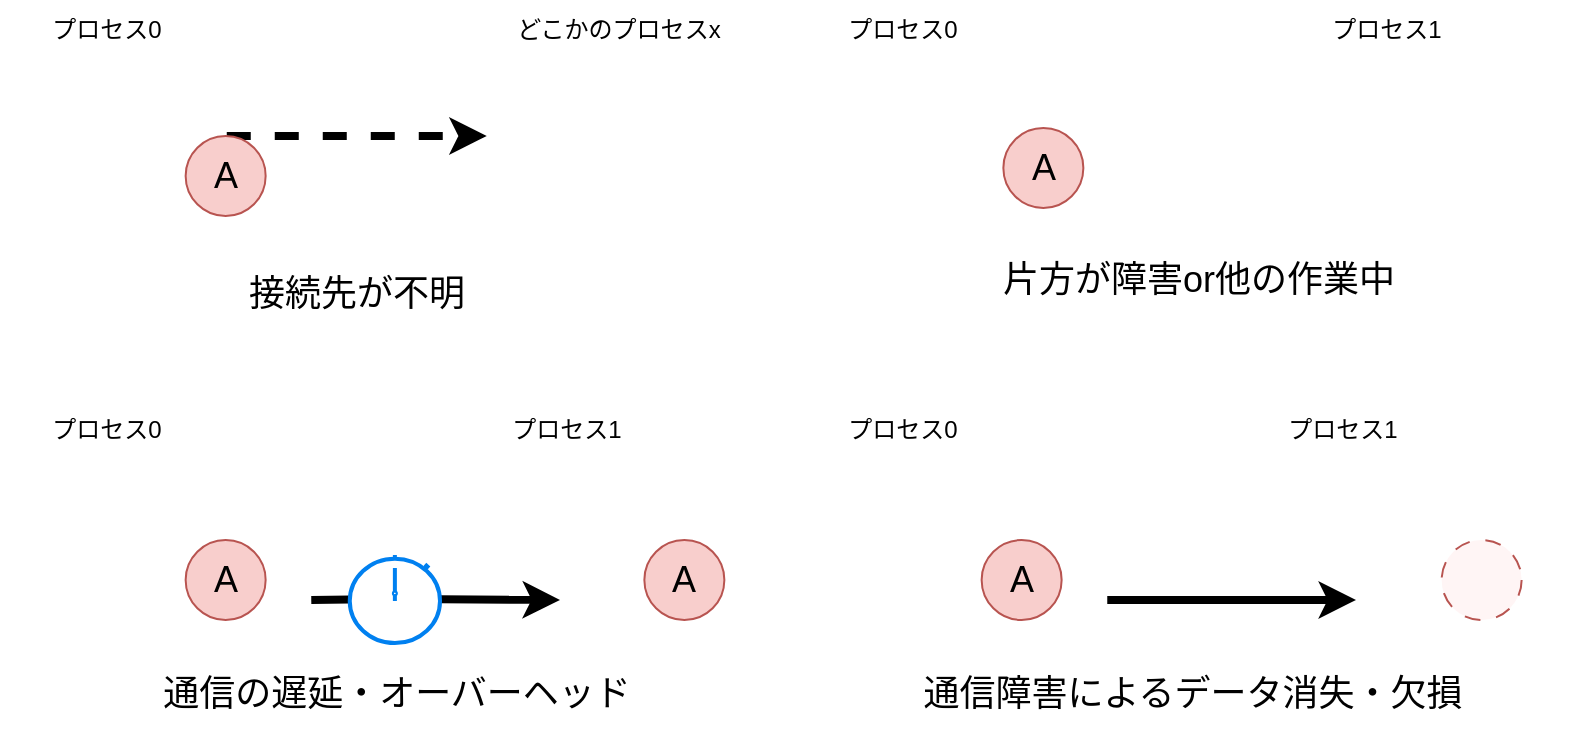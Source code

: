 <mxfile version="20.8.13" type="device" pages="4"><diagram id="jkxOW5OBFgTLdx18t-ik" name="01_2processes"><mxGraphModel dx="817" dy="892" grid="1" gridSize="10" guides="1" tooltips="1" connect="1" arrows="1" fold="1" page="1" pageScale="1" pageWidth="827" pageHeight="1169" math="0" shadow="0"><root><mxCell id="0"/><mxCell id="1" parent="0"/><mxCell id="Fo3773RPHn0couBRuoZH-44" value="" style="shape=image;verticalLabelPosition=bottom;labelBackgroundColor=default;verticalAlign=top;aspect=fixed;imageAspect=0;image=https://4.bp.blogspot.com/-fOz_SdxQkLU/V9vBS1YzKqI/AAAAAAAA93A/DM0P8RydbXcI0SguBMnyBGUZ6KZApWDWACLcB/s800/cooking_zaru_take.png;" parent="1" vertex="1"><mxGeometry x="747.36" y="295" width="85.63" height="69" as="geometry"/></mxCell><mxCell id="S7vmnDqB3cK3-87c3b9E-17" value="" style="shape=image;verticalLabelPosition=bottom;labelBackgroundColor=default;verticalAlign=top;aspect=fixed;imageAspect=0;image=https://2.bp.blogspot.com/-fP-T5roXUCE/WLjrBVPmw1I/AAAAAAABCSQ/vTBkBsPyQQMOihY_8hOl183KozSaSshigCLcB/s300/character_shikaku3.png;" parent="1" vertex="1"><mxGeometry x="448.87" y="60" width="105" height="70" as="geometry"/></mxCell><mxCell id="S7vmnDqB3cK3-87c3b9E-18" value="" style="shape=image;verticalLabelPosition=bottom;labelBackgroundColor=default;verticalAlign=top;aspect=fixed;imageAspect=0;image=https://1.bp.blogspot.com/-eJGNGE4u8LA/UsZuCAMuehI/AAAAAAAAc2c/QQ5eBSC2Ey0/s800/mark_batsu.png;" parent="1" vertex="1"><mxGeometry x="448.87" y="50" width="55" height="55" as="geometry"/></mxCell><mxCell id="S7vmnDqB3cK3-87c3b9E-19" value="" style="shape=image;verticalLabelPosition=bottom;labelBackgroundColor=default;verticalAlign=top;aspect=fixed;imageAspect=0;image=https://4.bp.blogspot.com/-srD3nWRcOLA/WLjrBjNSBkI/AAAAAAABCSU/dWOeWkemO1Y5pgLo-w_pn7yMbahYwbPHgCLcB/s300/character_shikaku4.png;" parent="1" vertex="1"><mxGeometry x="690.49" y="60" width="105" height="70" as="geometry"/></mxCell><mxCell id="S7vmnDqB3cK3-87c3b9E-20" value="" style="shape=image;verticalLabelPosition=bottom;labelBackgroundColor=default;verticalAlign=top;aspect=fixed;imageAspect=0;image=https://tsukatte.com/wp-content/uploads/2020/03/bikkuri-hatena.png;" parent="1" vertex="1"><mxGeometry x="682.25" y="40" width="43.24" height="40" as="geometry"/></mxCell><mxCell id="S7vmnDqB3cK3-87c3b9E-23" value="片方が障害or他の作業中" style="text;html=1;align=center;verticalAlign=middle;resizable=0;points=[];autosize=1;strokeColor=none;fillColor=none;fontSize=18;" parent="1" vertex="1"><mxGeometry x="538.87" y="150" width="220" height="40" as="geometry"/></mxCell><mxCell id="Fo3773RPHn0couBRuoZH-11" value="" style="shape=image;verticalLabelPosition=bottom;labelBackgroundColor=default;verticalAlign=top;aspect=fixed;imageAspect=0;image=https://4.bp.blogspot.com/-fOz_SdxQkLU/V9vBS1YzKqI/AAAAAAAA93A/DM0P8RydbXcI0SguBMnyBGUZ6KZApWDWACLcB/s800/cooking_zaru_take.png;fontStyle=1" parent="1" vertex="1"><mxGeometry x="528.87" y="94" width="85.63" height="69" as="geometry"/></mxCell><mxCell id="Fo3773RPHn0couBRuoZH-16" value="" style="shape=image;verticalLabelPosition=bottom;labelBackgroundColor=default;verticalAlign=top;aspect=fixed;imageAspect=0;image=https://4.bp.blogspot.com/-fOz_SdxQkLU/V9vBS1YzKqI/AAAAAAAA93A/DM0P8RydbXcI0SguBMnyBGUZ6KZApWDWACLcB/s800/cooking_zaru_take.png;fontStyle=1" parent="1" vertex="1"><mxGeometry x="773.87" y="94" width="68.26" height="55" as="geometry"/></mxCell><mxCell id="Fo3773RPHn0couBRuoZH-20" value="" style="group" parent="1" vertex="1" connectable="0"><mxGeometry x="306.62" y="30" width="117.5" height="100" as="geometry"/></mxCell><mxCell id="Fo3773RPHn0couBRuoZH-21" value="" style="shape=image;verticalLabelPosition=bottom;labelBackgroundColor=default;verticalAlign=top;aspect=fixed;imageAspect=0;image=https://4.bp.blogspot.com/-IQr_PVoR5eE/WLjrA_5WPWI/AAAAAAABCSI/wzAGLG3bGwMH4ntSsyNCLWP2LKqlk8rYgCLcB/s300/character_shikaku1.png;" parent="Fo3773RPHn0couBRuoZH-20" vertex="1"><mxGeometry y="30" width="105" height="70" as="geometry"/></mxCell><mxCell id="Fo3773RPHn0couBRuoZH-22" value="どこかのプロセスx" style="text;html=1;align=center;verticalAlign=middle;resizable=0;points=[];autosize=1;strokeColor=none;fillColor=none;" parent="Fo3773RPHn0couBRuoZH-20" vertex="1"><mxGeometry x="-12.5" width="130" height="30" as="geometry"/></mxCell><mxCell id="Fo3773RPHn0couBRuoZH-23" value="" style="shape=image;verticalLabelPosition=bottom;labelBackgroundColor=default;verticalAlign=top;aspect=fixed;imageAspect=0;image=https://4.bp.blogspot.com/-IQr_PVoR5eE/WLjrA_5WPWI/AAAAAAABCSI/wzAGLG3bGwMH4ntSsyNCLWP2LKqlk8rYgCLcB/s300/character_shikaku1.png;" parent="1" vertex="1"><mxGeometry x="50" y="60" width="105" height="70" as="geometry"/></mxCell><mxCell id="Fo3773RPHn0couBRuoZH-24" value="プロセス0" style="text;html=1;align=center;verticalAlign=middle;resizable=0;points=[];autosize=1;strokeColor=none;fillColor=none;" parent="1" vertex="1"><mxGeometry x="62.5" y="30" width="80" height="30" as="geometry"/></mxCell><mxCell id="Fo3773RPHn0couBRuoZH-25" value="" style="endArrow=classic;html=1;rounded=0;strokeWidth=4;fontSize=18;dashed=1;" parent="1" edge="1"><mxGeometry width="50" height="50" relative="1" as="geometry"><mxPoint x="163.38" y="98" as="sourcePoint"/><mxPoint x="293.38" y="98" as="targetPoint"/></mxGeometry></mxCell><mxCell id="Fo3773RPHn0couBRuoZH-26" value="" style="shape=image;html=1;verticalAlign=top;verticalLabelPosition=bottom;labelBackgroundColor=#ffffff;imageAspect=0;aspect=fixed;image=https://cdn1.iconfinder.com/data/icons/iconoir-vol-3/24/question-mark-128.png;strokeWidth=1;fontSize=18;fillColor=#f20707;fontColor=#FF0000;" parent="1" vertex="1"><mxGeometry x="204.38" y="50" width="48" height="48" as="geometry"/></mxCell><mxCell id="Fo3773RPHn0couBRuoZH-27" value="接続先が不明" style="text;html=1;align=center;verticalAlign=middle;resizable=0;points=[];autosize=1;strokeColor=none;fillColor=none;fontSize=18;" parent="1" vertex="1"><mxGeometry x="163.38" y="157" width="130" height="40" as="geometry"/></mxCell><mxCell id="Fo3773RPHn0couBRuoZH-28" value="" style="shape=image;verticalLabelPosition=bottom;labelBackgroundColor=default;verticalAlign=top;aspect=fixed;imageAspect=0;image=https://4.bp.blogspot.com/-fOz_SdxQkLU/V9vBS1YzKqI/AAAAAAAA93A/DM0P8RydbXcI0SguBMnyBGUZ6KZApWDWACLcB/s800/cooking_zaru_take.png;fontStyle=1" parent="1" vertex="1"><mxGeometry x="120" y="98" width="85.63" height="69" as="geometry"/></mxCell><mxCell id="Fo3773RPHn0couBRuoZH-29" value="&lt;font style=&quot;font-size: 18px;&quot;&gt;A&lt;/font&gt;" style="ellipse;whiteSpace=wrap;html=1;aspect=fixed;fillColor=#f8cecc;strokeColor=#b85450;" parent="1" vertex="1"><mxGeometry x="142.82" y="98" width="40" height="40" as="geometry"/></mxCell><mxCell id="Fo3773RPHn0couBRuoZH-31" value="" style="group" parent="1" vertex="1" connectable="0"><mxGeometry x="448" y="230" width="105" height="100" as="geometry"/></mxCell><mxCell id="Fo3773RPHn0couBRuoZH-32" value="" style="shape=image;verticalLabelPosition=bottom;labelBackgroundColor=default;verticalAlign=top;aspect=fixed;imageAspect=0;image=https://4.bp.blogspot.com/-IQr_PVoR5eE/WLjrA_5WPWI/AAAAAAABCSI/wzAGLG3bGwMH4ntSsyNCLWP2LKqlk8rYgCLcB/s300/character_shikaku1.png;" parent="Fo3773RPHn0couBRuoZH-31" vertex="1"><mxGeometry y="30" width="105" height="70" as="geometry"/></mxCell><mxCell id="Fo3773RPHn0couBRuoZH-33" value="プロセス0" style="text;html=1;align=center;verticalAlign=middle;resizable=0;points=[];autosize=1;strokeColor=none;fillColor=none;" parent="Fo3773RPHn0couBRuoZH-31" vertex="1"><mxGeometry x="12.5" width="80" height="30" as="geometry"/></mxCell><mxCell id="Fo3773RPHn0couBRuoZH-34" value="" style="group" parent="1" vertex="1" connectable="0"><mxGeometry x="668" y="230" width="105" height="100" as="geometry"/></mxCell><mxCell id="Fo3773RPHn0couBRuoZH-35" value="" style="shape=image;verticalLabelPosition=bottom;labelBackgroundColor=default;verticalAlign=top;aspect=fixed;imageAspect=0;image=https://4.bp.blogspot.com/-IQr_PVoR5eE/WLjrA_5WPWI/AAAAAAABCSI/wzAGLG3bGwMH4ntSsyNCLWP2LKqlk8rYgCLcB/s300/character_shikaku1.png;" parent="Fo3773RPHn0couBRuoZH-34" vertex="1"><mxGeometry y="30" width="105" height="70" as="geometry"/></mxCell><mxCell id="Fo3773RPHn0couBRuoZH-36" value="プロセス1" style="text;html=1;align=center;verticalAlign=middle;resizable=0;points=[];autosize=1;strokeColor=none;fillColor=none;" parent="Fo3773RPHn0couBRuoZH-34" vertex="1"><mxGeometry x="12.5" width="80" height="30" as="geometry"/></mxCell><mxCell id="Fo3773RPHn0couBRuoZH-37" value="" style="shape=image;verticalLabelPosition=bottom;labelBackgroundColor=default;verticalAlign=top;aspect=fixed;imageAspect=0;image=https://4.bp.blogspot.com/-fOz_SdxQkLU/V9vBS1YzKqI/AAAAAAAA93A/DM0P8RydbXcI0SguBMnyBGUZ6KZApWDWACLcB/s800/cooking_zaru_take.png;" parent="1" vertex="1"><mxGeometry x="518" y="300" width="85.63" height="69" as="geometry"/></mxCell><mxCell id="Fo3773RPHn0couBRuoZH-38" value="&lt;font style=&quot;font-size: 18px;&quot;&gt;A&lt;/font&gt;" style="ellipse;whiteSpace=wrap;html=1;aspect=fixed;fillColor=#f8cecc;strokeColor=#b85450;" parent="1" vertex="1"><mxGeometry x="540.82" y="300" width="40" height="40" as="geometry"/></mxCell><mxCell id="Fo3773RPHn0couBRuoZH-39" value="" style="endArrow=classic;html=1;rounded=0;strokeWidth=4;fontSize=18;" parent="1" edge="1"><mxGeometry width="50" height="50" relative="1" as="geometry"><mxPoint x="603.63" y="330" as="sourcePoint"/><mxPoint x="728" y="330" as="targetPoint"/></mxGeometry></mxCell><mxCell id="Fo3773RPHn0couBRuoZH-40" value="" style="ellipse;whiteSpace=wrap;html=1;aspect=fixed;fillColor=#fff5f5;strokeColor=#b85450;dashed=1;dashPattern=8 8;strokeWidth=1;" parent="1" vertex="1"><mxGeometry x="770.82" y="300" width="40" height="40" as="geometry"/></mxCell><mxCell id="Fo3773RPHn0couBRuoZH-42" value="" style="shape=image;verticalLabelPosition=bottom;labelBackgroundColor=default;verticalAlign=top;aspect=fixed;imageAspect=0;image=https://1.bp.blogspot.com/-eJGNGE4u8LA/UsZuCAMuehI/AAAAAAAAc2c/QQ5eBSC2Ey0/s800/mark_batsu.png;" parent="1" vertex="1"><mxGeometry x="618" y="302" width="55" height="55" as="geometry"/></mxCell><mxCell id="Fo3773RPHn0couBRuoZH-43" value="通信障害によるデータ消失・欠損" style="text;html=1;align=center;verticalAlign=middle;resizable=0;points=[];autosize=1;strokeColor=none;fillColor=none;fontSize=18;" parent="1" vertex="1"><mxGeometry x="500.5" y="357" width="290" height="40" as="geometry"/></mxCell><mxCell id="NhX91i333Dy2X0aNqJeb-1" value="" style="shape=image;verticalLabelPosition=bottom;labelBackgroundColor=default;verticalAlign=top;aspect=fixed;imageAspect=0;image=https://4.bp.blogspot.com/-fOz_SdxQkLU/V9vBS1YzKqI/AAAAAAAA93A/DM0P8RydbXcI0SguBMnyBGUZ6KZApWDWACLcB/s800/cooking_zaru_take.png;" vertex="1" parent="1"><mxGeometry x="349.36" y="295" width="85.63" height="69" as="geometry"/></mxCell><mxCell id="NhX91i333Dy2X0aNqJeb-2" value="" style="group" vertex="1" connectable="0" parent="1"><mxGeometry x="50" y="230" width="105" height="100" as="geometry"/></mxCell><mxCell id="NhX91i333Dy2X0aNqJeb-3" value="" style="shape=image;verticalLabelPosition=bottom;labelBackgroundColor=default;verticalAlign=top;aspect=fixed;imageAspect=0;image=https://4.bp.blogspot.com/-IQr_PVoR5eE/WLjrA_5WPWI/AAAAAAABCSI/wzAGLG3bGwMH4ntSsyNCLWP2LKqlk8rYgCLcB/s300/character_shikaku1.png;" vertex="1" parent="NhX91i333Dy2X0aNqJeb-2"><mxGeometry y="30" width="105" height="70" as="geometry"/></mxCell><mxCell id="NhX91i333Dy2X0aNqJeb-4" value="プロセス0" style="text;html=1;align=center;verticalAlign=middle;resizable=0;points=[];autosize=1;strokeColor=none;fillColor=none;" vertex="1" parent="NhX91i333Dy2X0aNqJeb-2"><mxGeometry x="12.5" width="80" height="30" as="geometry"/></mxCell><mxCell id="NhX91i333Dy2X0aNqJeb-8" value="" style="shape=image;verticalLabelPosition=bottom;labelBackgroundColor=default;verticalAlign=top;aspect=fixed;imageAspect=0;image=https://4.bp.blogspot.com/-fOz_SdxQkLU/V9vBS1YzKqI/AAAAAAAA93A/DM0P8RydbXcI0SguBMnyBGUZ6KZApWDWACLcB/s800/cooking_zaru_take.png;" vertex="1" parent="1"><mxGeometry x="120" y="300" width="85.63" height="69" as="geometry"/></mxCell><mxCell id="NhX91i333Dy2X0aNqJeb-9" value="&lt;font style=&quot;font-size: 18px;&quot;&gt;A&lt;/font&gt;" style="ellipse;whiteSpace=wrap;html=1;aspect=fixed;fillColor=#f8cecc;strokeColor=#b85450;" vertex="1" parent="1"><mxGeometry x="142.82" y="300" width="40" height="40" as="geometry"/></mxCell><mxCell id="NhX91i333Dy2X0aNqJeb-10" value="" style="endArrow=classic;html=1;rounded=0;strokeWidth=4;fontSize=18;startArrow=none;" edge="1" parent="1" source="NhX91i333Dy2X0aNqJeb-15"><mxGeometry width="50" height="50" relative="1" as="geometry"><mxPoint x="205.63" y="330" as="sourcePoint"/><mxPoint x="330" y="330" as="targetPoint"/></mxGeometry></mxCell><mxCell id="NhX91i333Dy2X0aNqJeb-13" value="通信の遅延・オーバーヘッド" style="text;html=1;align=center;verticalAlign=middle;resizable=0;points=[];autosize=1;strokeColor=none;fillColor=none;fontSize=18;" vertex="1" parent="1"><mxGeometry x="117.5" y="357" width="260" height="40" as="geometry"/></mxCell><mxCell id="NhX91i333Dy2X0aNqJeb-14" value="&lt;font style=&quot;font-size: 18px;&quot;&gt;A&lt;/font&gt;" style="ellipse;whiteSpace=wrap;html=1;aspect=fixed;fillColor=#f8cecc;strokeColor=#b85450;" vertex="1" parent="1"><mxGeometry x="372.18" y="300" width="40" height="40" as="geometry"/></mxCell><mxCell id="NhX91i333Dy2X0aNqJeb-16" value="" style="endArrow=none;html=1;rounded=0;strokeWidth=4;fontSize=18;" edge="1" parent="1" target="NhX91i333Dy2X0aNqJeb-15"><mxGeometry width="50" height="50" relative="1" as="geometry"><mxPoint x="205.63" y="330" as="sourcePoint"/><mxPoint x="330" y="330" as="targetPoint"/></mxGeometry></mxCell><mxCell id="NhX91i333Dy2X0aNqJeb-15" value="" style="html=1;verticalLabelPosition=bottom;align=center;labelBackgroundColor=#ffffff;verticalAlign=top;strokeWidth=2;strokeColor=#0080F0;shadow=0;dashed=0;shape=mxgraph.ios7.icons.stopwatch;" vertex="1" parent="1"><mxGeometry x="224.88" y="307.45" width="45.12" height="44.1" as="geometry"/></mxCell><mxCell id="NhX91i333Dy2X0aNqJeb-17" value="" style="shape=image;verticalLabelPosition=bottom;labelBackgroundColor=default;verticalAlign=top;aspect=fixed;imageAspect=0;image=https://2.bp.blogspot.com/-fP-T5roXUCE/WLjrBVPmw1I/AAAAAAABCSQ/vTBkBsPyQQMOihY_8hOl183KozSaSshigCLcB/s300/character_shikaku3.png;" vertex="1" parent="1"><mxGeometry x="280" y="256" width="105" height="70" as="geometry"/></mxCell><mxCell id="NhX91i333Dy2X0aNqJeb-18" value="プロセス1" style="text;html=1;align=center;verticalAlign=middle;resizable=0;points=[];autosize=1;strokeColor=none;fillColor=none;" vertex="1" parent="1"><mxGeometry x="293.38" y="230" width="80" height="30" as="geometry"/></mxCell><mxCell id="NhX91i333Dy2X0aNqJeb-19" value="プロセス1" style="text;html=1;align=center;verticalAlign=middle;resizable=0;points=[];autosize=1;strokeColor=none;fillColor=none;" vertex="1" parent="1"><mxGeometry x="702.99" y="30" width="80" height="30" as="geometry"/></mxCell><mxCell id="NhX91i333Dy2X0aNqJeb-20" value="プロセス0" style="text;html=1;align=center;verticalAlign=middle;resizable=0;points=[];autosize=1;strokeColor=none;fillColor=none;" vertex="1" parent="1"><mxGeometry x="461.37" y="30" width="80" height="30" as="geometry"/></mxCell><mxCell id="NhX91i333Dy2X0aNqJeb-21" value="&lt;font style=&quot;font-size: 18px;&quot;&gt;A&lt;/font&gt;" style="ellipse;whiteSpace=wrap;html=1;aspect=fixed;fillColor=#f8cecc;strokeColor=#b85450;" vertex="1" parent="1"><mxGeometry x="551.68" y="94" width="40" height="40" as="geometry"/></mxCell></root></mxGraphModel></diagram><diagram name="ROS2による解決" id="UB7PwZrCR1AH4jsnfsy8"><mxGraphModel dx="817" dy="892" grid="1" gridSize="10" guides="1" tooltips="1" connect="1" arrows="1" fold="1" page="1" pageScale="1" pageWidth="827" pageHeight="1169" math="0" shadow="0"><root><mxCell id="BQ0QB4D8jPyf2MWlcDgp-0"/><mxCell id="BQ0QB4D8jPyf2MWlcDgp-1" parent="BQ0QB4D8jPyf2MWlcDgp-0"/><mxCell id="GDJxIofh1jXQy40BNlwj-23" value="" style="shape=image;verticalLabelPosition=bottom;labelBackgroundColor=default;verticalAlign=top;aspect=fixed;imageAspect=0;image=https://4.bp.blogspot.com/-fOz_SdxQkLU/V9vBS1YzKqI/AAAAAAAA93A/DM0P8RydbXcI0SguBMnyBGUZ6KZApWDWACLcB/s800/cooking_zaru_take.png;fontStyle=1" vertex="1" parent="BQ0QB4D8jPyf2MWlcDgp-1"><mxGeometry x="528.87" y="88" width="85.63" height="69" as="geometry"/></mxCell><mxCell id="GDJxIofh1jXQy40BNlwj-15" value="" style="shape=image;verticalLabelPosition=bottom;labelBackgroundColor=default;verticalAlign=top;aspect=fixed;imageAspect=0;image=https://4.bp.blogspot.com/-IQr_PVoR5eE/WLjrA_5WPWI/AAAAAAABCSI/wzAGLG3bGwMH4ntSsyNCLWP2LKqlk8rYgCLcB/s300/character_shikaku1.png;" vertex="1" parent="BQ0QB4D8jPyf2MWlcDgp-1"><mxGeometry x="490.88" y="250" width="105" height="70" as="geometry"/></mxCell><mxCell id="BQ0QB4D8jPyf2MWlcDgp-7" value="Executorsによる&lt;br&gt;非同期な処理" style="text;html=1;align=center;verticalAlign=middle;resizable=0;points=[];autosize=1;strokeColor=none;fillColor=none;fontSize=18;" vertex="1" parent="BQ0QB4D8jPyf2MWlcDgp-1"><mxGeometry x="571.37" y="147" width="160" height="60" as="geometry"/></mxCell><mxCell id="BQ0QB4D8jPyf2MWlcDgp-8" value="" style="shape=image;verticalLabelPosition=bottom;labelBackgroundColor=default;verticalAlign=top;aspect=fixed;imageAspect=0;image=https://4.bp.blogspot.com/-fOz_SdxQkLU/V9vBS1YzKqI/AAAAAAAA93A/DM0P8RydbXcI0SguBMnyBGUZ6KZApWDWACLcB/s800/cooking_zaru_take.png;fontStyle=1" vertex="1" parent="BQ0QB4D8jPyf2MWlcDgp-1"><mxGeometry x="352.5" y="88" width="85.63" height="69" as="geometry"/></mxCell><mxCell id="BQ0QB4D8jPyf2MWlcDgp-9" value="" style="shape=image;verticalLabelPosition=bottom;labelBackgroundColor=default;verticalAlign=top;aspect=fixed;imageAspect=0;image=https://4.bp.blogspot.com/-fOz_SdxQkLU/V9vBS1YzKqI/AAAAAAAA93A/DM0P8RydbXcI0SguBMnyBGUZ6KZApWDWACLcB/s800/cooking_zaru_take.png;fontStyle=1" vertex="1" parent="BQ0QB4D8jPyf2MWlcDgp-1"><mxGeometry x="633.99" y="80" width="62.05" height="50" as="geometry"/></mxCell><mxCell id="BQ0QB4D8jPyf2MWlcDgp-10" value="" style="group" vertex="1" connectable="0" parent="BQ0QB4D8jPyf2MWlcDgp-1"><mxGeometry x="272.5" y="30" width="117.5" height="100" as="geometry"/></mxCell><mxCell id="BQ0QB4D8jPyf2MWlcDgp-11" value="" style="shape=image;verticalLabelPosition=bottom;labelBackgroundColor=default;verticalAlign=top;aspect=fixed;imageAspect=0;image=https://4.bp.blogspot.com/-IQr_PVoR5eE/WLjrA_5WPWI/AAAAAAABCSI/wzAGLG3bGwMH4ntSsyNCLWP2LKqlk8rYgCLcB/s300/character_shikaku1.png;" vertex="1" parent="BQ0QB4D8jPyf2MWlcDgp-10"><mxGeometry y="30" width="105" height="70" as="geometry"/></mxCell><mxCell id="BQ0QB4D8jPyf2MWlcDgp-12" value="どこかのプロセスx" style="text;html=1;align=center;verticalAlign=middle;resizable=0;points=[];autosize=1;strokeColor=none;fillColor=none;" vertex="1" parent="BQ0QB4D8jPyf2MWlcDgp-10"><mxGeometry x="-12.5" width="130" height="30" as="geometry"/></mxCell><mxCell id="BQ0QB4D8jPyf2MWlcDgp-13" value="" style="shape=image;verticalLabelPosition=bottom;labelBackgroundColor=default;verticalAlign=top;aspect=fixed;imageAspect=0;image=https://4.bp.blogspot.com/-IQr_PVoR5eE/WLjrA_5WPWI/AAAAAAABCSI/wzAGLG3bGwMH4ntSsyNCLWP2LKqlk8rYgCLcB/s300/character_shikaku1.png;" vertex="1" parent="BQ0QB4D8jPyf2MWlcDgp-1"><mxGeometry x="50" y="60" width="105" height="70" as="geometry"/></mxCell><mxCell id="BQ0QB4D8jPyf2MWlcDgp-14" value="プロセス0" style="text;html=1;align=center;verticalAlign=middle;resizable=0;points=[];autosize=1;strokeColor=none;fillColor=none;" vertex="1" parent="BQ0QB4D8jPyf2MWlcDgp-1"><mxGeometry x="62.5" y="30" width="80" height="30" as="geometry"/></mxCell><mxCell id="BQ0QB4D8jPyf2MWlcDgp-15" value="" style="endArrow=classic;html=1;rounded=0;strokeWidth=4;fontSize=18;" edge="1" parent="BQ0QB4D8jPyf2MWlcDgp-1"><mxGeometry width="50" height="50" relative="1" as="geometry"><mxPoint x="163.38" y="98" as="sourcePoint"/><mxPoint x="270" y="98" as="targetPoint"/></mxGeometry></mxCell><mxCell id="BQ0QB4D8jPyf2MWlcDgp-16" value="" style="shape=image;html=1;verticalAlign=top;verticalLabelPosition=bottom;labelBackgroundColor=#ffffff;imageAspect=0;aspect=fixed;image=https://cdn1.iconfinder.com/data/icons/iconoir-vol-3/24/question-mark-128.png;strokeWidth=1;fontSize=18;fillColor=#f20707;fontColor=#FF0000;" vertex="1" parent="BQ0QB4D8jPyf2MWlcDgp-1"><mxGeometry x="204.38" y="50" width="48" height="48" as="geometry"/></mxCell><mxCell id="BQ0QB4D8jPyf2MWlcDgp-17" value="タグ名で通信を管理" style="text;html=1;align=center;verticalAlign=middle;resizable=0;points=[];autosize=1;strokeColor=none;fillColor=none;fontSize=18;" vertex="1" parent="BQ0QB4D8jPyf2MWlcDgp-1"><mxGeometry x="140" y="157" width="190" height="40" as="geometry"/></mxCell><mxCell id="BQ0QB4D8jPyf2MWlcDgp-18" value="" style="shape=image;verticalLabelPosition=bottom;labelBackgroundColor=default;verticalAlign=top;aspect=fixed;imageAspect=0;image=https://4.bp.blogspot.com/-fOz_SdxQkLU/V9vBS1YzKqI/AAAAAAAA93A/DM0P8RydbXcI0SguBMnyBGUZ6KZApWDWACLcB/s800/cooking_zaru_take.png;fontStyle=1" vertex="1" parent="BQ0QB4D8jPyf2MWlcDgp-1"><mxGeometry x="120" y="98" width="85.63" height="69" as="geometry"/></mxCell><mxCell id="BQ0QB4D8jPyf2MWlcDgp-19" value="&lt;font style=&quot;font-size: 18px;&quot;&gt;A&lt;/font&gt;" style="ellipse;whiteSpace=wrap;html=1;aspect=fixed;fillColor=#f8cecc;strokeColor=#b85450;" vertex="1" parent="BQ0QB4D8jPyf2MWlcDgp-1"><mxGeometry x="142.82" y="98" width="40" height="40" as="geometry"/></mxCell><mxCell id="BQ0QB4D8jPyf2MWlcDgp-32" value="" style="shape=image;verticalLabelPosition=bottom;labelBackgroundColor=default;verticalAlign=top;aspect=fixed;imageAspect=0;image=https://4.bp.blogspot.com/-fOz_SdxQkLU/V9vBS1YzKqI/AAAAAAAA93A/DM0P8RydbXcI0SguBMnyBGUZ6KZApWDWACLcB/s800/cooking_zaru_take.png;" vertex="1" parent="BQ0QB4D8jPyf2MWlcDgp-1"><mxGeometry x="559.36" y="285" width="85.63" height="69" as="geometry"/></mxCell><mxCell id="BQ0QB4D8jPyf2MWlcDgp-33" value="" style="group" vertex="1" connectable="0" parent="BQ0QB4D8jPyf2MWlcDgp-1"><mxGeometry x="260" y="220" width="105" height="100" as="geometry"/></mxCell><mxCell id="BQ0QB4D8jPyf2MWlcDgp-34" value="" style="shape=image;verticalLabelPosition=bottom;labelBackgroundColor=default;verticalAlign=top;aspect=fixed;imageAspect=0;image=https://4.bp.blogspot.com/-IQr_PVoR5eE/WLjrA_5WPWI/AAAAAAABCSI/wzAGLG3bGwMH4ntSsyNCLWP2LKqlk8rYgCLcB/s300/character_shikaku1.png;" vertex="1" parent="BQ0QB4D8jPyf2MWlcDgp-33"><mxGeometry y="30" width="105" height="70" as="geometry"/></mxCell><mxCell id="BQ0QB4D8jPyf2MWlcDgp-35" value="プロセス0" style="text;html=1;align=center;verticalAlign=middle;resizable=0;points=[];autosize=1;strokeColor=none;fillColor=none;" vertex="1" parent="BQ0QB4D8jPyf2MWlcDgp-33"><mxGeometry x="12.5" width="80" height="30" as="geometry"/></mxCell><mxCell id="BQ0QB4D8jPyf2MWlcDgp-36" value="" style="shape=image;verticalLabelPosition=bottom;labelBackgroundColor=default;verticalAlign=top;aspect=fixed;imageAspect=0;image=https://4.bp.blogspot.com/-fOz_SdxQkLU/V9vBS1YzKqI/AAAAAAAA93A/DM0P8RydbXcI0SguBMnyBGUZ6KZApWDWACLcB/s800/cooking_zaru_take.png;" vertex="1" parent="BQ0QB4D8jPyf2MWlcDgp-1"><mxGeometry x="330" y="290" width="85.63" height="69" as="geometry"/></mxCell><mxCell id="BQ0QB4D8jPyf2MWlcDgp-37" value="&lt;font style=&quot;font-size: 18px;&quot;&gt;A&lt;/font&gt;" style="ellipse;whiteSpace=wrap;html=1;aspect=fixed;fillColor=#f8cecc;strokeColor=#b85450;" vertex="1" parent="BQ0QB4D8jPyf2MWlcDgp-1"><mxGeometry x="352.82" y="290" width="40" height="40" as="geometry"/></mxCell><mxCell id="BQ0QB4D8jPyf2MWlcDgp-38" value="" style="endArrow=classic;html=1;rounded=0;strokeWidth=4;fontSize=18;startArrow=none;" edge="1" parent="BQ0QB4D8jPyf2MWlcDgp-1"><mxGeometry width="50" height="50" relative="1" as="geometry"><mxPoint x="480" y="319.637" as="sourcePoint"/><mxPoint x="540" y="320" as="targetPoint"/></mxGeometry></mxCell><mxCell id="BQ0QB4D8jPyf2MWlcDgp-39" value="UDPによる通信&lt;br&gt;QoSで通信品質の制御" style="text;html=1;align=center;verticalAlign=middle;resizable=0;points=[];autosize=1;strokeColor=none;fillColor=none;fontSize=18;" vertex="1" parent="BQ0QB4D8jPyf2MWlcDgp-1"><mxGeometry x="357.44" y="349" width="200" height="60" as="geometry"/></mxCell><mxCell id="BQ0QB4D8jPyf2MWlcDgp-40" value="&lt;font style=&quot;font-size: 18px;&quot;&gt;A&lt;/font&gt;" style="ellipse;whiteSpace=wrap;html=1;aspect=fixed;fillColor=#f8cecc;strokeColor=#b85450;" vertex="1" parent="BQ0QB4D8jPyf2MWlcDgp-1"><mxGeometry x="582.18" y="290" width="40" height="40" as="geometry"/></mxCell><mxCell id="BQ0QB4D8jPyf2MWlcDgp-41" value="" style="endArrow=none;html=1;rounded=0;strokeWidth=4;fontSize=18;" edge="1" parent="BQ0QB4D8jPyf2MWlcDgp-1"><mxGeometry width="50" height="50" relative="1" as="geometry"><mxPoint x="415.63" y="320" as="sourcePoint"/><mxPoint x="434.88" y="319.77" as="targetPoint"/></mxGeometry></mxCell><mxCell id="BQ0QB4D8jPyf2MWlcDgp-44" value="プロセス1" style="text;html=1;align=center;verticalAlign=middle;resizable=0;points=[];autosize=1;strokeColor=none;fillColor=none;" vertex="1" parent="BQ0QB4D8jPyf2MWlcDgp-1"><mxGeometry x="503.38" y="220" width="80" height="30" as="geometry"/></mxCell><mxCell id="BQ0QB4D8jPyf2MWlcDgp-46" value="プロセス0" style="text;html=1;align=center;verticalAlign=middle;resizable=0;points=[];autosize=1;strokeColor=none;fillColor=none;" vertex="1" parent="BQ0QB4D8jPyf2MWlcDgp-1"><mxGeometry x="461.37" y="30" width="80" height="30" as="geometry"/></mxCell><mxCell id="BQ0QB4D8jPyf2MWlcDgp-47" value="&lt;font style=&quot;font-size: 18px;&quot;&gt;A&lt;/font&gt;" style="ellipse;whiteSpace=wrap;html=1;aspect=fixed;fillColor=#f8cecc;strokeColor=#b85450;" vertex="1" parent="BQ0QB4D8jPyf2MWlcDgp-1"><mxGeometry x="551.68" y="94" width="40" height="40" as="geometry"/></mxCell><mxCell id="GDJxIofh1jXQy40BNlwj-2" value="" style="group" vertex="1" connectable="0" parent="BQ0QB4D8jPyf2MWlcDgp-1"><mxGeometry x="90.0" y="120.0" width="63.64" height="63.64" as="geometry"/></mxCell><mxCell id="GDJxIofh1jXQy40BNlwj-0" value="" style="aspect=fixed;html=1;points=[];align=center;image;fontSize=12;image=img/lib/azure2/general/Tag.svg;" vertex="1" parent="GDJxIofh1jXQy40BNlwj-2"><mxGeometry x="4.0" y="3.42" width="57.82" height="56.8" as="geometry"/></mxCell><mxCell id="GDJxIofh1jXQy40BNlwj-1" value="&lt;font color=&quot;#ffffff&quot;&gt;&lt;b&gt;タグA&lt;/b&gt;&lt;/font&gt;" style="text;html=1;align=center;verticalAlign=middle;resizable=0;points=[];autosize=1;strokeColor=none;fillColor=none;rotation=-45;" vertex="1" parent="GDJxIofh1jXQy40BNlwj-2"><mxGeometry x="1.82" y="16.82" width="60" height="30" as="geometry"/></mxCell><mxCell id="GDJxIofh1jXQy40BNlwj-4" value="" style="group" vertex="1" connectable="0" parent="BQ0QB4D8jPyf2MWlcDgp-1"><mxGeometry x="319.04" y="115.0" width="63.64" height="63.64" as="geometry"/></mxCell><mxCell id="GDJxIofh1jXQy40BNlwj-5" value="" style="aspect=fixed;html=1;points=[];align=center;image;fontSize=12;image=img/lib/azure2/general/Tag.svg;" vertex="1" parent="GDJxIofh1jXQy40BNlwj-4"><mxGeometry x="4.0" y="3.42" width="57.82" height="56.8" as="geometry"/></mxCell><mxCell id="GDJxIofh1jXQy40BNlwj-6" value="&lt;font color=&quot;#ffffff&quot;&gt;&lt;b&gt;タグA&lt;/b&gt;&lt;/font&gt;" style="text;html=1;align=center;verticalAlign=middle;resizable=0;points=[];autosize=1;strokeColor=none;fillColor=none;rotation=-45;" vertex="1" parent="GDJxIofh1jXQy40BNlwj-4"><mxGeometry x="1.82" y="16.82" width="60" height="30" as="geometry"/></mxCell><mxCell id="GDJxIofh1jXQy40BNlwj-7" value="&lt;font style=&quot;font-size: 18px;&quot;&gt;A&lt;/font&gt;" style="ellipse;whiteSpace=wrap;html=1;aspect=fixed;fillColor=#f8cecc;strokeColor=#b85450;" vertex="1" parent="BQ0QB4D8jPyf2MWlcDgp-1"><mxGeometry x="375.32" y="94" width="40" height="40" as="geometry"/></mxCell><mxCell id="GDJxIofh1jXQy40BNlwj-17" value="&lt;font size=&quot;1&quot; color=&quot;#000000&quot;&gt;&lt;b style=&quot;font-size: 13px;&quot;&gt;Executors&lt;/b&gt;&lt;/font&gt;" style="text;html=1;align=center;verticalAlign=middle;resizable=0;points=[];autosize=1;strokeColor=#d79b00;fillColor=#ffe6cc;" vertex="1" parent="BQ0QB4D8jPyf2MWlcDgp-1"><mxGeometry x="622.18" y="115" width="90" height="30" as="geometry"/></mxCell><mxCell id="GDJxIofh1jXQy40BNlwj-19" value="" style="shape=image;verticalLabelPosition=bottom;labelBackgroundColor=default;verticalAlign=top;aspect=fixed;imageAspect=0;image=https://4.bp.blogspot.com/-IQr_PVoR5eE/WLjrA_5WPWI/AAAAAAABCSI/wzAGLG3bGwMH4ntSsyNCLWP2LKqlk8rYgCLcB/s300/character_shikaku1.png;" vertex="1" parent="BQ0QB4D8jPyf2MWlcDgp-1"><mxGeometry x="712.18" y="64" width="105" height="70" as="geometry"/></mxCell><mxCell id="GDJxIofh1jXQy40BNlwj-21" value="" style="curved=1;endArrow=classic;html=1;rounded=0;fontSize=13;fontColor=#000000;exitX=1;exitY=0.5;exitDx=0;exitDy=0;strokeWidth=3;entryX=0;entryY=0.25;entryDx=0;entryDy=0;" edge="1" parent="BQ0QB4D8jPyf2MWlcDgp-1" target="BQ0QB4D8jPyf2MWlcDgp-9"><mxGeometry width="50" height="50" relative="1" as="geometry"><mxPoint x="553.87" y="95" as="sourcePoint"/><mxPoint x="670" y="70" as="targetPoint"/><Array as="points"><mxPoint x="560" y="60"/><mxPoint x="580" y="40"/><mxPoint x="600" y="50"/><mxPoint x="610" y="60"/><mxPoint x="620" y="70"/></Array></mxGeometry></mxCell><mxCell id="GDJxIofh1jXQy40BNlwj-22" value="" style="shape=image;verticalLabelPosition=bottom;labelBackgroundColor=default;verticalAlign=top;aspect=fixed;imageAspect=0;image=https://4.bp.blogspot.com/-IQr_PVoR5eE/WLjrA_5WPWI/AAAAAAABCSI/wzAGLG3bGwMH4ntSsyNCLWP2LKqlk8rYgCLcB/s300/character_shikaku1.png;" vertex="1" parent="BQ0QB4D8jPyf2MWlcDgp-1"><mxGeometry x="448.87" y="64" width="105" height="70" as="geometry"/></mxCell><mxCell id="GDJxIofh1jXQy40BNlwj-30" value="" style="endArrow=classic;html=1;rounded=0;strokeWidth=3;fontSize=13;fontColor=#000000;dashed=1;dashPattern=1 1;" edge="1" parent="BQ0QB4D8jPyf2MWlcDgp-1"><mxGeometry width="50" height="50" relative="1" as="geometry"><mxPoint x="689.02" y="88" as="sourcePoint"/><mxPoint x="730" y="90" as="targetPoint"/></mxGeometry></mxCell><mxCell id="GDJxIofh1jXQy40BNlwj-31" value="" style="sketch=0;html=1;aspect=fixed;strokeColor=none;shadow=0;align=center;verticalAlign=top;fillColor=#FF3333;shape=mxgraph.gcp2.speed;fontSize=13;fontColor=#000000;" vertex="1" parent="BQ0QB4D8jPyf2MWlcDgp-1"><mxGeometry x="433.75" y="303" width="47.37" height="27" as="geometry"/></mxCell><mxCell id="GDJxIofh1jXQy40BNlwj-33" value="非同期" style="text;html=1;align=center;verticalAlign=middle;resizable=0;points=[];autosize=1;strokeColor=none;fillColor=none;fontSize=13;fontColor=#000000;" vertex="1" parent="BQ0QB4D8jPyf2MWlcDgp-1"><mxGeometry x="660" y="53" width="60" height="30" as="geometry"/></mxCell><mxCell id="GDJxIofh1jXQy40BNlwj-34" value="&lt;font style=&quot;font-size: 18px;&quot;&gt;A&lt;/font&gt;" style="ellipse;whiteSpace=wrap;html=1;aspect=fixed;fillColor=#f8cecc;strokeColor=#b85450;" vertex="1" parent="BQ0QB4D8jPyf2MWlcDgp-1"><mxGeometry x="648.51" y="75" width="33" height="33" as="geometry"/></mxCell><mxCell id="GDJxIofh1jXQy40BNlwj-35" value="fast!" style="text;html=1;align=center;verticalAlign=middle;resizable=0;points=[];autosize=1;strokeColor=none;fillColor=none;fontSize=13;fontColor=#000000;" vertex="1" parent="BQ0QB4D8jPyf2MWlcDgp-1"><mxGeometry x="432.44" y="270" width="50" height="30" as="geometry"/></mxCell><mxCell id="GDJxIofh1jXQy40BNlwj-36" value="受け取った時&lt;br&gt;のみ処理" style="text;html=1;align=center;verticalAlign=middle;resizable=0;points=[];autosize=1;strokeColor=none;fillColor=none;fontSize=13;fontColor=#000000;" vertex="1" parent="BQ0QB4D8jPyf2MWlcDgp-1"><mxGeometry x="712.18" y="10" width="100" height="40" as="geometry"/></mxCell><mxCell id="GDJxIofh1jXQy40BNlwj-39" value="" style="edgeStyle=none;orthogonalLoop=1;jettySize=auto;html=1;rounded=0;strokeWidth=3;fontSize=13;fontColor=#000000;" edge="1" parent="BQ0QB4D8jPyf2MWlcDgp-1"><mxGeometry width="100" relative="1" as="geometry"><mxPoint x="765" y="50" as="sourcePoint"/><mxPoint x="765" y="70" as="targetPoint"/><Array as="points"/></mxGeometry></mxCell></root></mxGraphModel></diagram><diagram id="ELr0pI9ZgmjPVkkBWqdg" name="02_file_split"><mxGraphModel dx="742" dy="461" grid="1" gridSize="10" guides="1" tooltips="1" connect="1" arrows="1" fold="1" page="1" pageScale="1" pageWidth="827" pageHeight="1169" math="0" shadow="0"><root><mxCell id="0"/><mxCell id="1" parent="0"/><mxCell id="sh4JkG0C71J_0mBy2OEX-1" value="" style="shape=image;verticalLabelPosition=bottom;labelBackgroundColor=default;verticalAlign=top;aspect=fixed;imageAspect=0;image=https://4.bp.blogspot.com/-IQr_PVoR5eE/WLjrA_5WPWI/AAAAAAABCSI/wzAGLG3bGwMH4ntSsyNCLWP2LKqlk8rYgCLcB/s300/character_shikaku1.png;" vertex="1" parent="1"><mxGeometry x="50" y="105" width="37.5" height="25" as="geometry"/></mxCell><mxCell id="sh4JkG0C71J_0mBy2OEX-2" value="一つの大きな&lt;br&gt;プロセス" style="text;html=1;align=center;verticalAlign=middle;resizable=0;points=[];autosize=1;strokeColor=none;fillColor=none;fontSize=14;fontColor=#000000;" vertex="1" parent="1"><mxGeometry x="153.75" y="10" width="110" height="50" as="geometry"/></mxCell><mxCell id="sh4JkG0C71J_0mBy2OEX-3" value="" style="shape=image;verticalLabelPosition=bottom;labelBackgroundColor=default;verticalAlign=top;aspect=fixed;imageAspect=0;image=https://4.bp.blogspot.com/-IQr_PVoR5eE/WLjrA_5WPWI/AAAAAAABCSI/wzAGLG3bGwMH4ntSsyNCLWP2LKqlk8rYgCLcB/s300/character_shikaku1.png;" vertex="1" parent="1"><mxGeometry x="143.13" y="46.25" width="131.25" height="87.5" as="geometry"/></mxCell><mxCell id="sh4JkG0C71J_0mBy2OEX-5" value="" style="shape=image;verticalLabelPosition=bottom;labelBackgroundColor=default;verticalAlign=top;aspect=fixed;imageAspect=0;image=https://4.bp.blogspot.com/-IQr_PVoR5eE/WLjrA_5WPWI/AAAAAAABCSI/wzAGLG3bGwMH4ntSsyNCLWP2LKqlk8rYgCLcB/s300/character_shikaku1.png;" vertex="1" parent="1"><mxGeometry x="50" y="228" width="37.5" height="25" as="geometry"/></mxCell><mxCell id="sh4JkG0C71J_0mBy2OEX-6" value="" style="shape=image;verticalLabelPosition=bottom;labelBackgroundColor=default;verticalAlign=top;aspect=fixed;imageAspect=0;image=https://4.bp.blogspot.com/-IQr_PVoR5eE/WLjrA_5WPWI/AAAAAAABCSI/wzAGLG3bGwMH4ntSsyNCLWP2LKqlk8rYgCLcB/s300/character_shikaku1.png;" vertex="1" parent="1"><mxGeometry x="190" y="200" width="37.5" height="25" as="geometry"/></mxCell><mxCell id="sh4JkG0C71J_0mBy2OEX-7" value="" style="shape=image;verticalLabelPosition=bottom;labelBackgroundColor=default;verticalAlign=top;aspect=fixed;imageAspect=0;image=https://4.bp.blogspot.com/-_q4Cd0xz2Zg/WLjq_9qZw3I/AAAAAAABCR4/qapS6FaqoPckGGHDFje8y2hrAq4f-QqbQCLcB/s300/character_sankaku1.png;" vertex="1" parent="1"><mxGeometry x="143.13" y="110" width="45" height="30" as="geometry"/></mxCell><mxCell id="sh4JkG0C71J_0mBy2OEX-8" value="" style="shape=image;verticalLabelPosition=bottom;labelBackgroundColor=default;verticalAlign=top;aspect=fixed;imageAspect=0;image=https://4.bp.blogspot.com/-_q4Cd0xz2Zg/WLjq_9qZw3I/AAAAAAABCR4/qapS6FaqoPckGGHDFje8y2hrAq4f-QqbQCLcB/s300/character_sankaku1.png;" vertex="1" parent="1"><mxGeometry x="183.13" y="110" width="45" height="30" as="geometry"/></mxCell><mxCell id="sh4JkG0C71J_0mBy2OEX-9" value="" style="shape=image;verticalLabelPosition=bottom;labelBackgroundColor=default;verticalAlign=top;aspect=fixed;imageAspect=0;image=https://4.bp.blogspot.com/-_q4Cd0xz2Zg/WLjq_9qZw3I/AAAAAAABCR4/qapS6FaqoPckGGHDFje8y2hrAq4f-QqbQCLcB/s300/character_sankaku1.png;" vertex="1" parent="1"><mxGeometry x="223.13" y="110" width="45" height="30" as="geometry"/></mxCell><mxCell id="sh4JkG0C71J_0mBy2OEX-10" value="&lt;font style=&quot;font-size: 11px;&quot;&gt;内包されたモジュール&lt;/font&gt;" style="text;html=1;align=center;verticalAlign=middle;resizable=0;points=[];autosize=1;strokeColor=none;fillColor=none;fontSize=14;fontColor=#000000;" vertex="1" parent="1"><mxGeometry x="140.63" y="130" width="130" height="30" as="geometry"/></mxCell><mxCell id="sh4JkG0C71J_0mBy2OEX-11" value="" style="shape=image;verticalLabelPosition=bottom;labelBackgroundColor=default;verticalAlign=top;aspect=fixed;imageAspect=0;image=https://4.bp.blogspot.com/-IQr_PVoR5eE/WLjrA_5WPWI/AAAAAAABCSI/wzAGLG3bGwMH4ntSsyNCLWP2LKqlk8rYgCLcB/s300/character_shikaku1.png;" vertex="1" parent="1"><mxGeometry x="140" y="255" width="37.5" height="25" as="geometry"/></mxCell><mxCell id="sh4JkG0C71J_0mBy2OEX-12" value="" style="shape=image;verticalLabelPosition=bottom;labelBackgroundColor=default;verticalAlign=top;aspect=fixed;imageAspect=0;image=https://4.bp.blogspot.com/-IQr_PVoR5eE/WLjrA_5WPWI/AAAAAAABCSI/wzAGLG3bGwMH4ntSsyNCLWP2LKqlk8rYgCLcB/s300/character_shikaku1.png;" vertex="1" parent="1"><mxGeometry x="190" y="265" width="37.5" height="25" as="geometry"/></mxCell><mxCell id="sh4JkG0C71J_0mBy2OEX-13" value="" style="shape=image;verticalLabelPosition=bottom;labelBackgroundColor=default;verticalAlign=top;aspect=fixed;imageAspect=0;image=https://4.bp.blogspot.com/-IQr_PVoR5eE/WLjrA_5WPWI/AAAAAAABCSI/wzAGLG3bGwMH4ntSsyNCLWP2LKqlk8rYgCLcB/s300/character_shikaku1.png;" vertex="1" parent="1"><mxGeometry x="240" y="255" width="37.5" height="25" as="geometry"/></mxCell><mxCell id="sh4JkG0C71J_0mBy2OEX-14" value="" style="endArrow=classic;startArrow=classic;html=1;rounded=0;strokeWidth=2;fontSize=11;fontColor=#000000;exitX=0.25;exitY=1;exitDx=0;exitDy=0;entryX=0.75;entryY=0;entryDx=0;entryDy=0;" edge="1" parent="1" source="sh4JkG0C71J_0mBy2OEX-6" target="sh4JkG0C71J_0mBy2OEX-11"><mxGeometry width="50" height="50" relative="1" as="geometry"><mxPoint x="170" y="340" as="sourcePoint"/><mxPoint x="260" y="390" as="targetPoint"/></mxGeometry></mxCell><mxCell id="sh4JkG0C71J_0mBy2OEX-15" value="" style="endArrow=classic;startArrow=classic;html=1;rounded=0;strokeWidth=2;fontSize=11;fontColor=#000000;exitX=0.5;exitY=1;exitDx=0;exitDy=0;entryX=0.5;entryY=0;entryDx=0;entryDy=0;" edge="1" parent="1" source="sh4JkG0C71J_0mBy2OEX-6" target="sh4JkG0C71J_0mBy2OEX-12"><mxGeometry width="50" height="50" relative="1" as="geometry"><mxPoint x="209.375" y="235" as="sourcePoint"/><mxPoint x="185.625" y="250" as="targetPoint"/></mxGeometry></mxCell><mxCell id="sh4JkG0C71J_0mBy2OEX-16" value="" style="endArrow=classic;startArrow=classic;html=1;rounded=0;strokeWidth=2;fontSize=11;fontColor=#000000;exitX=0.75;exitY=1;exitDx=0;exitDy=0;entryX=0.25;entryY=0;entryDx=0;entryDy=0;" edge="1" parent="1" source="sh4JkG0C71J_0mBy2OEX-6" target="sh4JkG0C71J_0mBy2OEX-13"><mxGeometry width="50" height="50" relative="1" as="geometry"><mxPoint x="218.75" y="235" as="sourcePoint"/><mxPoint x="216.25" y="260" as="targetPoint"/></mxGeometry></mxCell><mxCell id="sh4JkG0C71J_0mBy2OEX-17" value="" style="shape=flexArrow;endArrow=classic;html=1;rounded=0;strokeWidth=2;fontSize=11;fontColor=#000000;" edge="1" parent="1"><mxGeometry width="50" height="50" relative="1" as="geometry"><mxPoint x="140" y="100" as="sourcePoint"/><mxPoint x="140" y="100" as="targetPoint"/></mxGeometry></mxCell><mxCell id="sh4JkG0C71J_0mBy2OEX-20" value="" style="shape=image;verticalLabelPosition=bottom;labelBackgroundColor=default;verticalAlign=top;aspect=fixed;imageAspect=0;image=https://3.bp.blogspot.com/-3IkExR-iCAo/VcMlN3R7V0I/AAAAAAAAwXg/10JXiaXCeDs/s400/figure_zasetsu.png;" vertex="1" parent="1"><mxGeometry x="304" y="78.75" width="55" height="55" as="geometry"/></mxCell><mxCell id="sh4JkG0C71J_0mBy2OEX-21" value="" style="shape=image;verticalLabelPosition=bottom;labelBackgroundColor=default;verticalAlign=top;aspect=fixed;imageAspect=0;image=https://2.bp.blogspot.com/-wg1XBbsYtQ4/U1T3p1v7o3I/AAAAAAAAfUg/A8XE8Wj1ahA/s400/figure_happy.png;" vertex="1" parent="1"><mxGeometry x="299.49" y="205" width="64.03" height="65" as="geometry"/></mxCell><mxCell id="sh4JkG0C71J_0mBy2OEX-22" value="" style="rounded=0;whiteSpace=wrap;html=1;strokeWidth=2;fontSize=11;fontColor=#000000;fillColor=none;strokeColor=#FF0000;" vertex="1" parent="1"><mxGeometry x="228.5" y="110" width="32.5" height="30" as="geometry"/></mxCell><mxCell id="sh4JkG0C71J_0mBy2OEX-23" value="" style="rounded=0;whiteSpace=wrap;html=1;strokeWidth=2;fontSize=11;fontColor=#000000;fillColor=none;strokeColor=#FF0000;" vertex="1" parent="1"><mxGeometry x="242.5" y="252.5" width="32.5" height="30" as="geometry"/></mxCell><mxCell id="sh4JkG0C71J_0mBy2OEX-25" value="&lt;font style=&quot;font-size: 11px;&quot;&gt;独立・分散したプロセス&lt;/font&gt;" style="text;html=1;align=center;verticalAlign=middle;resizable=0;points=[];autosize=1;strokeColor=none;fillColor=none;fontSize=14;fontColor=#000000;" vertex="1" parent="1"><mxGeometry x="138.75" y="290" width="140" height="30" as="geometry"/></mxCell><mxCell id="sh4JkG0C71J_0mBy2OEX-26" value="再利用性&lt;br&gt;可用性&lt;br&gt;可読性" style="text;html=1;align=center;verticalAlign=middle;resizable=0;points=[];autosize=1;strokeColor=none;fillColor=none;fontSize=11;fontColor=#000000;" vertex="1" parent="1"><mxGeometry x="296.5" y="270" width="70" height="50" as="geometry"/></mxCell><mxCell id="sh4JkG0C71J_0mBy2OEX-27" value="&lt;font style=&quot;font-size: 9px;&quot;&gt;複雑に条件が絡みがち&lt;br&gt;メンテナンスが困難に…&lt;br&gt;&lt;/font&gt;" style="text;html=1;align=center;verticalAlign=middle;resizable=0;points=[];autosize=1;strokeColor=none;fillColor=none;fontSize=11;fontColor=#000000;" vertex="1" parent="1"><mxGeometry x="268.75" y="38.75" width="120" height="40" as="geometry"/></mxCell><mxCell id="sh4JkG0C71J_0mBy2OEX-28" value="" style="html=1;shadow=0;dashed=0;align=center;verticalAlign=middle;shape=mxgraph.arrows2.jumpInArrow;dy=8.96;dx=22;arrowHead=55;strokeWidth=1;fontSize=11;fontColor=#000000;fillColor=#f20707;" vertex="1" parent="1"><mxGeometry x="87.5" y="60" width="60" height="50" as="geometry"/></mxCell><mxCell id="sh4JkG0C71J_0mBy2OEX-29" value="" style="shape=image;verticalLabelPosition=bottom;labelBackgroundColor=default;verticalAlign=top;aspect=fixed;imageAspect=0;image=https://suzukishi.com/wp-content/uploads/2021/01/arrow3-red-u_400.png;rotation=-30;" vertex="1" parent="1"><mxGeometry x="350" y="270.93" width="38.13" height="38.13" as="geometry"/></mxCell><mxCell id="sh4JkG0C71J_0mBy2OEX-30" value="" style="endArrow=classic;html=1;rounded=0;strokeWidth=1;fontSize=9;fontColor=#000000;entryX=1;entryY=0.5;entryDx=0;entryDy=0;strokeColor=#3333FF;dashed=1;dashPattern=1 1;" edge="1" parent="1" target="sh4JkG0C71J_0mBy2OEX-22"><mxGeometry width="50" height="50" relative="1" as="geometry"><mxPoint x="300" y="110" as="sourcePoint"/><mxPoint x="250" y="180" as="targetPoint"/></mxGeometry></mxCell><mxCell id="sh4JkG0C71J_0mBy2OEX-31" value="" style="endArrow=classic;html=1;rounded=0;strokeWidth=1;fontSize=9;fontColor=#000000;entryX=1;entryY=0.25;entryDx=0;entryDy=0;strokeColor=#3333FF;dashed=1;dashPattern=1 1;" edge="1" parent="1" target="sh4JkG0C71J_0mBy2OEX-23"><mxGeometry width="50" height="50" relative="1" as="geometry"><mxPoint x="314.63" y="232.5" as="sourcePoint"/><mxPoint x="275.63" y="247.5" as="targetPoint"/></mxGeometry></mxCell><mxCell id="sh4JkG0C71J_0mBy2OEX-32" value="&lt;span style=&quot;background-color: rgb(255, 255, 255);&quot;&gt;プロセス通信など&lt;/span&gt;" style="text;html=1;align=center;verticalAlign=middle;resizable=0;points=[];autosize=1;strokeColor=none;fillColor=none;fontSize=9;fontColor=#000000;" vertex="1" parent="1"><mxGeometry x="157.5" y="232.5" width="100" height="20" as="geometry"/></mxCell><mxCell id="sh4JkG0C71J_0mBy2OEX-34" value="" style="endArrow=block;html=1;rounded=0;strokeColor=#FF8000;strokeWidth=9;fontSize=9;fontColor=#000000;endFill=1;fillColor=#f8cecc;startArrow=none;" edge="1" parent="1" source="sh4JkG0C71J_0mBy2OEX-38"><mxGeometry width="50" height="50" relative="1" as="geometry"><mxPoint x="10" y="180" as="sourcePoint"/><mxPoint x="410" y="180" as="targetPoint"/></mxGeometry></mxCell><mxCell id="sh4JkG0C71J_0mBy2OEX-41" value="" style="shape=flexArrow;endArrow=classic;html=1;rounded=0;strokeColor=#000000;strokeWidth=1;fontSize=12;fontColor=#000000;fillColor=#FF0000;" edge="1" parent="1"><mxGeometry width="50" height="50" relative="1" as="geometry"><mxPoint x="98" y="240" as="sourcePoint"/><mxPoint x="140" y="240" as="targetPoint"/></mxGeometry></mxCell><mxCell id="sh4JkG0C71J_0mBy2OEX-43" value="" style="endArrow=none;html=1;rounded=0;strokeColor=#FF8000;strokeWidth=9;fontSize=9;fontColor=#000000;endFill=1;fillColor=#f8cecc;" edge="1" parent="1" target="sh4JkG0C71J_0mBy2OEX-36"><mxGeometry width="50" height="50" relative="1" as="geometry"><mxPoint x="20" y="180" as="sourcePoint"/><mxPoint x="410" y="180" as="targetPoint"/></mxGeometry></mxCell><mxCell id="sh4JkG0C71J_0mBy2OEX-36" value="&lt;font style=&quot;font-size: 12px;&quot;&gt;開発初期&lt;/font&gt;" style="text;html=1;align=center;verticalAlign=middle;resizable=0;points=[];autosize=1;strokeColor=#FF8000;fillColor=default;fontSize=9;fontColor=#000000;rounded=1;" vertex="1" parent="1"><mxGeometry x="33.75" y="165" width="70" height="30" as="geometry"/></mxCell><mxCell id="sh4JkG0C71J_0mBy2OEX-44" value="" style="endArrow=none;html=1;rounded=0;strokeColor=#FF8000;strokeWidth=9;fontSize=9;fontColor=#000000;endFill=1;fillColor=#f8cecc;startArrow=none;" edge="1" parent="1" source="sh4JkG0C71J_0mBy2OEX-36" target="sh4JkG0C71J_0mBy2OEX-37"><mxGeometry width="50" height="50" relative="1" as="geometry"><mxPoint x="103.75" y="180" as="sourcePoint"/><mxPoint x="410" y="180" as="targetPoint"/></mxGeometry></mxCell><mxCell id="sh4JkG0C71J_0mBy2OEX-37" value="&lt;span style=&quot;font-size: 12px;&quot;&gt;拡大後&lt;/span&gt;" style="text;html=1;align=center;verticalAlign=middle;resizable=0;points=[];autosize=1;strokeColor=#FF8000;fillColor=none;fontSize=9;fontColor=#000000;rounded=1;" vertex="1" parent="1"><mxGeometry x="177.5" y="165" width="60" height="30" as="geometry"/></mxCell><mxCell id="sh4JkG0C71J_0mBy2OEX-45" value="" style="endArrow=none;html=1;rounded=0;strokeColor=#FF8000;strokeWidth=9;fontSize=9;fontColor=#000000;endFill=1;fillColor=#f8cecc;startArrow=none;" edge="1" parent="1" source="sh4JkG0C71J_0mBy2OEX-37" target="sh4JkG0C71J_0mBy2OEX-38"><mxGeometry width="50" height="50" relative="1" as="geometry"><mxPoint x="237.5" y="180" as="sourcePoint"/><mxPoint x="410" y="180" as="targetPoint"/></mxGeometry></mxCell><mxCell id="sh4JkG0C71J_0mBy2OEX-38" value="&lt;span style=&quot;font-size: 12px;&quot;&gt;メンテ時&lt;/span&gt;" style="text;html=1;align=center;verticalAlign=middle;resizable=0;points=[];autosize=1;strokeColor=#FF8000;fillColor=none;fontSize=9;fontColor=#000000;rounded=1;" vertex="1" parent="1"><mxGeometry x="296.5" y="165" width="70" height="30" as="geometry"/></mxCell></root></mxGraphModel></diagram><diagram id="11c4-DWUv3I6NdwJgUNU" name="2processes_how2get"><mxGraphModel dx="1224" dy="761" grid="1" gridSize="10" guides="1" tooltips="1" connect="1" arrows="1" fold="1" page="1" pageScale="1" pageWidth="827" pageHeight="1169" math="0" shadow="0"><root><mxCell id="0"/><mxCell id="1" parent="0"/><mxCell id="SE3wrCah5F3JHhBnykoy-1" value="" style="group" vertex="1" connectable="0" parent="1"><mxGeometry x="40" y="40" width="105" height="100" as="geometry"/></mxCell><mxCell id="SE3wrCah5F3JHhBnykoy-2" value="" style="shape=image;verticalLabelPosition=bottom;labelBackgroundColor=default;verticalAlign=top;aspect=fixed;imageAspect=0;image=https://4.bp.blogspot.com/-IQr_PVoR5eE/WLjrA_5WPWI/AAAAAAABCSI/wzAGLG3bGwMH4ntSsyNCLWP2LKqlk8rYgCLcB/s300/character_shikaku1.png;" vertex="1" parent="SE3wrCah5F3JHhBnykoy-1"><mxGeometry y="30" width="105" height="70" as="geometry"/></mxCell><mxCell id="SE3wrCah5F3JHhBnykoy-3" value="プログラム0" style="text;html=1;align=center;verticalAlign=middle;resizable=0;points=[];autosize=1;strokeColor=none;fillColor=none;" vertex="1" parent="SE3wrCah5F3JHhBnykoy-1"><mxGeometry x="7.5" width="90" height="30" as="geometry"/></mxCell><mxCell id="SE3wrCah5F3JHhBnykoy-4" value="" style="group" vertex="1" connectable="0" parent="1"><mxGeometry x="260" y="40" width="105" height="100" as="geometry"/></mxCell><mxCell id="SE3wrCah5F3JHhBnykoy-5" value="" style="shape=image;verticalLabelPosition=bottom;labelBackgroundColor=default;verticalAlign=top;aspect=fixed;imageAspect=0;image=https://4.bp.blogspot.com/-IQr_PVoR5eE/WLjrA_5WPWI/AAAAAAABCSI/wzAGLG3bGwMH4ntSsyNCLWP2LKqlk8rYgCLcB/s300/character_shikaku1.png;" vertex="1" parent="SE3wrCah5F3JHhBnykoy-4"><mxGeometry y="30" width="105" height="70" as="geometry"/></mxCell><mxCell id="SE3wrCah5F3JHhBnykoy-6" value="プログラム1" style="text;html=1;align=center;verticalAlign=middle;resizable=0;points=[];autosize=1;strokeColor=none;fillColor=none;" vertex="1" parent="SE3wrCah5F3JHhBnykoy-4"><mxGeometry x="7.5" width="90" height="30" as="geometry"/></mxCell><mxCell id="SE3wrCah5F3JHhBnykoy-7" value="" style="shape=image;verticalLabelPosition=bottom;labelBackgroundColor=default;verticalAlign=top;aspect=fixed;imageAspect=0;image=https://4.bp.blogspot.com/-fOz_SdxQkLU/V9vBS1YzKqI/AAAAAAAA93A/DM0P8RydbXcI0SguBMnyBGUZ6KZApWDWACLcB/s800/cooking_zaru_take.png;" vertex="1" parent="1"><mxGeometry x="110" y="110" width="85.63" height="69" as="geometry"/></mxCell><mxCell id="SE3wrCah5F3JHhBnykoy-8" value="" style="shape=image;verticalLabelPosition=bottom;labelBackgroundColor=default;verticalAlign=top;aspect=fixed;imageAspect=0;image=https://4.bp.blogspot.com/-fOz_SdxQkLU/V9vBS1YzKqI/AAAAAAAA93A/DM0P8RydbXcI0SguBMnyBGUZ6KZApWDWACLcB/s800/cooking_zaru_take.png;" vertex="1" parent="1"><mxGeometry x="340" y="110" width="85.63" height="69" as="geometry"/></mxCell><mxCell id="SE3wrCah5F3JHhBnykoy-9" value="&lt;font style=&quot;font-size: 18px;&quot;&gt;A&lt;/font&gt;" style="ellipse;whiteSpace=wrap;html=1;aspect=fixed;fillColor=#f8cecc;strokeColor=#b85450;" vertex="1" parent="1"><mxGeometry x="132.82" y="110" width="40" height="40" as="geometry"/></mxCell><mxCell id="SE3wrCah5F3JHhBnykoy-10" value="" style="endArrow=classic;html=1;rounded=0;strokeWidth=4;fontSize=18;" edge="1" parent="1"><mxGeometry width="50" height="50" relative="1" as="geometry"><mxPoint x="195.63" y="140" as="sourcePoint"/><mxPoint x="320" y="140" as="targetPoint"/></mxGeometry></mxCell><mxCell id="SE3wrCah5F3JHhBnykoy-11" value="" style="ellipse;whiteSpace=wrap;html=1;aspect=fixed;fillColor=#fff5f5;strokeColor=#b85450;dashed=1;dashPattern=8 8;strokeWidth=1;" vertex="1" parent="1"><mxGeometry x="362.82" y="110" width="40" height="40" as="geometry"/></mxCell><mxCell id="cgkn2jDTKMfY6ybXB1k0-1" value="" style="shape=image;verticalLabelPosition=bottom;labelBackgroundColor=default;verticalAlign=top;aspect=fixed;imageAspect=0;image=https://2.bp.blogspot.com/-bSrGC8JF7N4/WLjrAbeBC3I/AAAAAAABCSA/qAroswy1qZ08FDRr8ADG3lLd3Cjw-m3bgCLcB/s300/character_sankaku3.png;" vertex="1" parent="1"><mxGeometry x="687.5" y="289.33" width="100" height="66.67" as="geometry"/></mxCell><mxCell id="cgkn2jDTKMfY6ybXB1k0-2" value="" style="group" vertex="1" connectable="0" parent="1"><mxGeometry x="470" y="246" width="105" height="100" as="geometry"/></mxCell><mxCell id="cgkn2jDTKMfY6ybXB1k0-3" value="" style="shape=image;verticalLabelPosition=bottom;labelBackgroundColor=default;verticalAlign=top;aspect=fixed;imageAspect=0;image=https://4.bp.blogspot.com/-IQr_PVoR5eE/WLjrA_5WPWI/AAAAAAABCSI/wzAGLG3bGwMH4ntSsyNCLWP2LKqlk8rYgCLcB/s300/character_shikaku1.png;" vertex="1" parent="cgkn2jDTKMfY6ybXB1k0-2"><mxGeometry y="30" width="105" height="70" as="geometry"/></mxCell><mxCell id="cgkn2jDTKMfY6ybXB1k0-4" value="プロセス0" style="text;html=1;align=center;verticalAlign=middle;resizable=0;points=[];autosize=1;strokeColor=none;fillColor=none;" vertex="1" parent="cgkn2jDTKMfY6ybXB1k0-2"><mxGeometry x="12.5" width="80" height="30" as="geometry"/></mxCell><mxCell id="cgkn2jDTKMfY6ybXB1k0-5" value="" style="shape=image;verticalLabelPosition=bottom;labelBackgroundColor=default;verticalAlign=top;aspect=fixed;imageAspect=0;image=https://tsukatte.com/wp-content/uploads/2020/03/bikkuri-hatena.png;" vertex="1" parent="cgkn2jDTKMfY6ybXB1k0-2"><mxGeometry x="-10" y="20" width="43.24" height="40" as="geometry"/></mxCell><mxCell id="cgkn2jDTKMfY6ybXB1k0-6" value="" style="shape=image;verticalLabelPosition=bottom;labelBackgroundColor=default;verticalAlign=top;aspect=fixed;imageAspect=0;image=https://4.bp.blogspot.com/-fOz_SdxQkLU/V9vBS1YzKqI/AAAAAAAA93A/DM0P8RydbXcI0SguBMnyBGUZ6KZApWDWACLcB/s800/cooking_zaru_take.png;" vertex="1" parent="1"><mxGeometry x="540" y="316" width="85.63" height="69" as="geometry"/></mxCell><mxCell id="cgkn2jDTKMfY6ybXB1k0-7" value="&lt;font style=&quot;font-size: 18px;&quot;&gt;A&lt;/font&gt;" style="ellipse;whiteSpace=wrap;html=1;aspect=fixed;fillColor=#f8cecc;strokeColor=#b85450;" vertex="1" parent="1"><mxGeometry x="562.82" y="316" width="40" height="40" as="geometry"/></mxCell><mxCell id="cgkn2jDTKMfY6ybXB1k0-8" value="" style="curved=1;endArrow=classic;html=1;rounded=0;strokeWidth=4;fontSize=18;" edge="1" parent="1" source="cgkn2jDTKMfY6ybXB1k0-1"><mxGeometry width="50" height="50" relative="1" as="geometry"><mxPoint x="650.0" y="266" as="sourcePoint"/><mxPoint x="600" y="306" as="targetPoint"/><Array as="points"><mxPoint x="690" y="256"/><mxPoint x="640" y="266"/></Array></mxGeometry></mxCell><mxCell id="cgkn2jDTKMfY6ybXB1k0-9" value="送信方法・使用言語の違い" style="text;html=1;align=center;verticalAlign=middle;resizable=0;points=[];autosize=1;strokeColor=none;fillColor=none;fontSize=18;" vertex="1" parent="1"><mxGeometry x="547.5" y="376" width="240" height="40" as="geometry"/></mxCell><mxCell id="cgkn2jDTKMfY6ybXB1k0-10" value="" style="group" vertex="1" connectable="0" parent="1"><mxGeometry x="60" y="266" width="105" height="100" as="geometry"/></mxCell><mxCell id="cgkn2jDTKMfY6ybXB1k0-11" value="" style="shape=image;verticalLabelPosition=bottom;labelBackgroundColor=default;verticalAlign=top;aspect=fixed;imageAspect=0;image=https://4.bp.blogspot.com/-IQr_PVoR5eE/WLjrA_5WPWI/AAAAAAABCSI/wzAGLG3bGwMH4ntSsyNCLWP2LKqlk8rYgCLcB/s300/character_shikaku1.png;" vertex="1" parent="cgkn2jDTKMfY6ybXB1k0-10"><mxGeometry y="30" width="105" height="70" as="geometry"/></mxCell><mxCell id="cgkn2jDTKMfY6ybXB1k0-12" value="プロセス0" style="text;html=1;align=center;verticalAlign=middle;resizable=0;points=[];autosize=1;strokeColor=none;fillColor=none;" vertex="1" parent="cgkn2jDTKMfY6ybXB1k0-10"><mxGeometry x="12.5" width="80" height="30" as="geometry"/></mxCell><mxCell id="cgkn2jDTKMfY6ybXB1k0-13" value="" style="shape=image;verticalLabelPosition=bottom;labelBackgroundColor=default;verticalAlign=top;aspect=fixed;imageAspect=0;image=https://4.bp.blogspot.com/-IQr_PVoR5eE/WLjrA_5WPWI/AAAAAAABCSI/wzAGLG3bGwMH4ntSsyNCLWP2LKqlk8rYgCLcB/s300/character_shikaku1.png;" vertex="1" parent="1"><mxGeometry x="316.62" y="220" width="80" height="53.333" as="geometry"/></mxCell><mxCell id="cgkn2jDTKMfY6ybXB1k0-14" value="" style="group" vertex="1" connectable="0" parent="1"><mxGeometry x="315" y="276" width="85.004" height="80" as="geometry"/></mxCell><mxCell id="cgkn2jDTKMfY6ybXB1k0-15" value="" style="shape=image;verticalLabelPosition=bottom;labelBackgroundColor=default;verticalAlign=top;aspect=fixed;imageAspect=0;image=https://4.bp.blogspot.com/-IQr_PVoR5eE/WLjrA_5WPWI/AAAAAAABCSI/wzAGLG3bGwMH4ntSsyNCLWP2LKqlk8rYgCLcB/s300/character_shikaku1.png;" vertex="1" parent="cgkn2jDTKMfY6ybXB1k0-14"><mxGeometry y="24" width="80" height="53.333" as="geometry"/></mxCell><mxCell id="cgkn2jDTKMfY6ybXB1k0-16" value="プロセス2" style="text;html=1;align=center;verticalAlign=middle;resizable=0;points=[];autosize=1;strokeColor=none;fillColor=none;" vertex="1" parent="cgkn2jDTKMfY6ybXB1k0-14"><mxGeometry x="0.004" width="80" height="30" as="geometry"/></mxCell><mxCell id="cgkn2jDTKMfY6ybXB1k0-17" value="" style="group" vertex="1" connectable="0" parent="1"><mxGeometry x="315" y="366" width="85.004" height="80" as="geometry"/></mxCell><mxCell id="cgkn2jDTKMfY6ybXB1k0-18" value="" style="shape=image;verticalLabelPosition=bottom;labelBackgroundColor=default;verticalAlign=top;aspect=fixed;imageAspect=0;image=https://4.bp.blogspot.com/-IQr_PVoR5eE/WLjrA_5WPWI/AAAAAAABCSI/wzAGLG3bGwMH4ntSsyNCLWP2LKqlk8rYgCLcB/s300/character_shikaku1.png;" vertex="1" parent="cgkn2jDTKMfY6ybXB1k0-17"><mxGeometry y="24" width="80" height="53.333" as="geometry"/></mxCell><mxCell id="cgkn2jDTKMfY6ybXB1k0-19" value="プロセス3" style="text;html=1;align=center;verticalAlign=middle;resizable=0;points=[];autosize=1;strokeColor=none;fillColor=none;" vertex="1" parent="cgkn2jDTKMfY6ybXB1k0-17"><mxGeometry x="0.004" width="80" height="30" as="geometry"/></mxCell><mxCell id="cgkn2jDTKMfY6ybXB1k0-20" value="" style="endArrow=classic;html=1;rounded=0;strokeWidth=4;fontSize=18;" edge="1" parent="1"><mxGeometry width="50" height="50" relative="1" as="geometry"><mxPoint x="180" y="306" as="sourcePoint"/><mxPoint x="310" y="256" as="targetPoint"/></mxGeometry></mxCell><mxCell id="cgkn2jDTKMfY6ybXB1k0-21" value="" style="endArrow=classic;html=1;rounded=0;strokeWidth=4;fontSize=18;" edge="1" parent="1"><mxGeometry width="50" height="50" relative="1" as="geometry"><mxPoint x="180" y="326" as="sourcePoint"/><mxPoint x="310" y="326" as="targetPoint"/></mxGeometry></mxCell><mxCell id="cgkn2jDTKMfY6ybXB1k0-22" value="" style="endArrow=classic;html=1;rounded=0;strokeWidth=4;fontSize=18;entryX=-0.012;entryY=0.394;entryDx=0;entryDy=0;entryPerimeter=0;" edge="1" parent="1" target="cgkn2jDTKMfY6ybXB1k0-18"><mxGeometry width="50" height="50" relative="1" as="geometry"><mxPoint x="180" y="346" as="sourcePoint"/><mxPoint x="300" y="406" as="targetPoint"/></mxGeometry></mxCell><mxCell id="cgkn2jDTKMfY6ybXB1k0-23" value="1対多通信" style="text;html=1;align=center;verticalAlign=middle;resizable=0;points=[];autosize=1;strokeColor=none;fillColor=none;fontSize=18;" vertex="1" parent="1"><mxGeometry x="183.38" y="436" width="110" height="40" as="geometry"/></mxCell><mxCell id="cgkn2jDTKMfY6ybXB1k0-24" value="" style="shape=image;verticalLabelPosition=bottom;labelBackgroundColor=default;verticalAlign=top;aspect=fixed;imageAspect=0;image=https://4.bp.blogspot.com/-fOz_SdxQkLU/V9vBS1YzKqI/AAAAAAAA93A/DM0P8RydbXcI0SguBMnyBGUZ6KZApWDWACLcB/s800/cooking_zaru_take.png;fontStyle=1" vertex="1" parent="1"><mxGeometry x="130" y="336" width="85.63" height="69" as="geometry"/></mxCell><mxCell id="cgkn2jDTKMfY6ybXB1k0-25" value="&lt;font style=&quot;font-size: 18px;&quot;&gt;A&lt;/font&gt;" style="ellipse;whiteSpace=wrap;html=1;aspect=fixed;fillColor=#f8cecc;strokeColor=#b85450;" vertex="1" parent="1"><mxGeometry x="152.82" y="336" width="40" height="40" as="geometry"/></mxCell><mxCell id="cgkn2jDTKMfY6ybXB1k0-26" value="" style="shape=image;verticalLabelPosition=bottom;labelBackgroundColor=default;verticalAlign=top;aspect=fixed;imageAspect=0;image=https://4.bp.blogspot.com/-fOz_SdxQkLU/V9vBS1YzKqI/AAAAAAAA93A/DM0P8RydbXcI0SguBMnyBGUZ6KZApWDWACLcB/s800/cooking_zaru_take.png;fontStyle=1" vertex="1" parent="1"><mxGeometry x="385" y="246" width="49.64" height="40" as="geometry"/></mxCell><mxCell id="cgkn2jDTKMfY6ybXB1k0-27" value="" style="shape=image;verticalLabelPosition=bottom;labelBackgroundColor=default;verticalAlign=top;aspect=fixed;imageAspect=0;image=https://4.bp.blogspot.com/-fOz_SdxQkLU/V9vBS1YzKqI/AAAAAAAA93A/DM0P8RydbXcI0SguBMnyBGUZ6KZApWDWACLcB/s800/cooking_zaru_take.png;fontStyle=1" vertex="1" parent="1"><mxGeometry x="385" y="326" width="49.64" height="40" as="geometry"/></mxCell><mxCell id="cgkn2jDTKMfY6ybXB1k0-28" value="" style="shape=image;verticalLabelPosition=bottom;labelBackgroundColor=default;verticalAlign=top;aspect=fixed;imageAspect=0;image=https://4.bp.blogspot.com/-fOz_SdxQkLU/V9vBS1YzKqI/AAAAAAAA93A/DM0P8RydbXcI0SguBMnyBGUZ6KZApWDWACLcB/s800/cooking_zaru_take.png;fontStyle=1" vertex="1" parent="1"><mxGeometry x="385" y="416" width="49.64" height="40" as="geometry"/></mxCell><mxCell id="cgkn2jDTKMfY6ybXB1k0-29" value="&lt;font style=&quot;font-size: 14px;&quot;&gt;リクエストを出して&lt;br&gt;応答をもらうタイプ&lt;/font&gt;" style="text;html=1;align=left;verticalAlign=middle;resizable=0;points=[];autosize=1;strokeColor=none;fillColor=none;fontSize=18;fontColor=#000000;" vertex="1" parent="1"><mxGeometry x="730" y="236" width="150" height="60" as="geometry"/></mxCell><mxCell id="0q1c1Ihr8teXfXQBUBG5-1" value="" style="group" vertex="1" connectable="0" parent="1"><mxGeometry x="316.62" y="196" width="85.004" height="80" as="geometry"/></mxCell><mxCell id="0q1c1Ihr8teXfXQBUBG5-2" value="プロセス1" style="text;html=1;align=center;verticalAlign=middle;resizable=0;points=[];autosize=1;strokeColor=none;fillColor=none;" vertex="1" parent="0q1c1Ihr8teXfXQBUBG5-1"><mxGeometry x="0.004" width="80" height="30" as="geometry"/></mxCell></root></mxGraphModel></diagram></mxfile>
